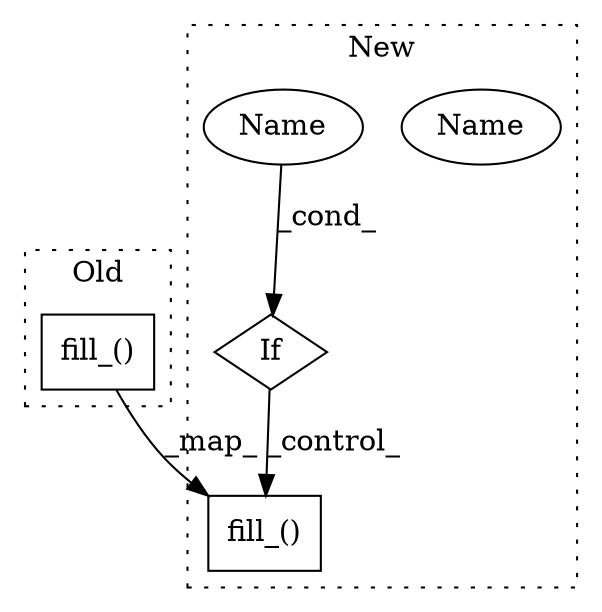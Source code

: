 digraph G {
subgraph cluster0 {
1 [label="fill_()" a="75" s="392,429" l="28,1" shape="box"];
label = "Old";
style="dotted";
}
subgraph cluster1 {
2 [label="fill_()" a="75" s="628,665" l="28,1" shape="box"];
3 [label="If" a="96" s="490" l="3" shape="diamond"];
4 [label="Name" a="87" s="493" l="12" shape="ellipse"];
5 [label="Name" a="87" s="493" l="12" shape="ellipse"];
label = "New";
style="dotted";
}
1 -> 2 [label="_map_"];
3 -> 2 [label="_control_"];
5 -> 3 [label="_cond_"];
}